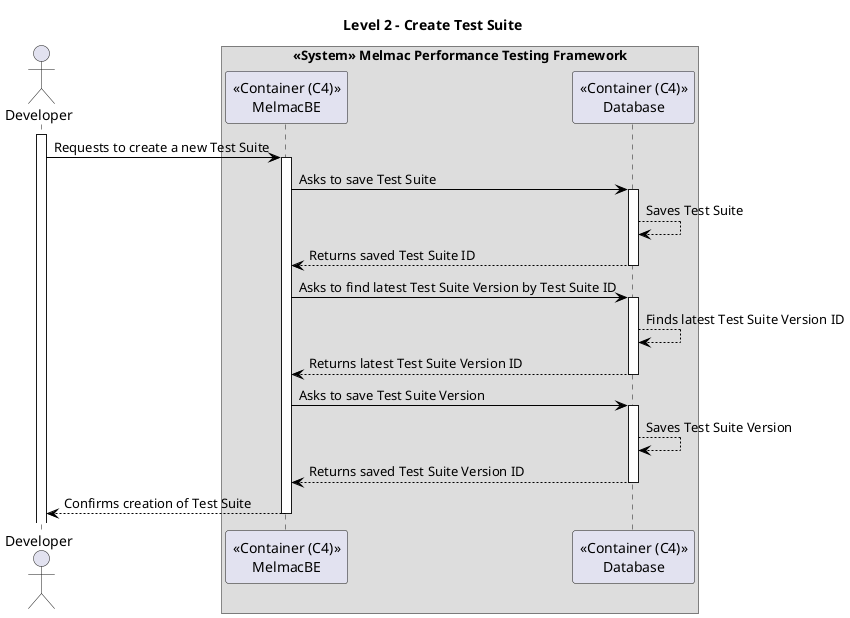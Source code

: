 @startuml L2-PV-UC01

title Level 2 - Create Test Suite

hide empty members

skinparam class {
    BackgroundColor<<valueObject>> #D6EAF8
    BackgroundColor<<root>> #FDEBD0
    BackgroundColor<<service>> #D1F2EB
    BackgroundColor #FEF9E7
    ArrowColor Black
}

skinparam package {
    BackgroundColor #EBF5FB
}

actor Developer as D

box "<<System>> Melmac Performance Testing Framework" 
    participant "<<Container (C4)>>\nMelmacBE" as BE
    participant "<<Container (C4)>>\nDatabase" as DB
end box

activate D
D -> BE: Requests to create a new Test Suite
activate BE
BE -> DB: Asks to save Test Suite
activate DB
DB --> DB: Saves Test Suite
DB --> BE: Returns saved Test Suite ID
deactivate DB
BE -> DB: Asks to find latest Test Suite Version by Test Suite ID
activate DB
DB --> DB: Finds latest Test Suite Version ID
DB --> BE: Returns latest Test Suite Version ID
deactivate DB
BE -> DB: Asks to save Test Suite Version
activate DB
DB --> DB: Saves Test Suite Version
DB --> BE: Returns saved Test Suite Version ID
deactivate DB
BE --> D: Confirms creation of Test Suite
deactivate BE

@enduml